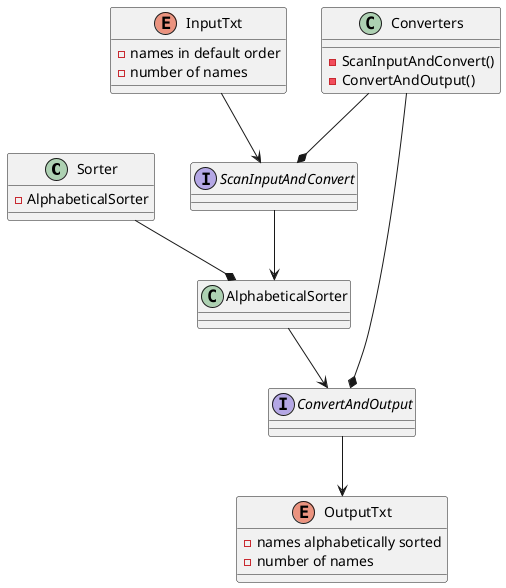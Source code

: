 @startuml
'https://plantuml.com/class-diagram

class Sorter
enum InputTxt
enum OutputTxt
class Converters
interface ScanInputAndConvert
interface ConvertAndOutput

InputTxt --> ScanInputAndConvert
ScanInputAndConvert --> AlphabeticalSorter
AlphabeticalSorter --> ConvertAndOutput
ConvertAndOutput --> OutputTxt

Converters --* ConvertAndOutput
Converters --* ScanInputAndConvert
Sorter --* AlphabeticalSorter

class Sorter{
-AlphabeticalSorter
}

class AlphabeticalSorter

class Converters {
-ScanInputAndConvert()
-ConvertAndOutput()
}

enum InputTxt {
-names in default order
-number of names
}

enum OutputTxt {
-names alphabetically sorted
-number of names
}
@enduml